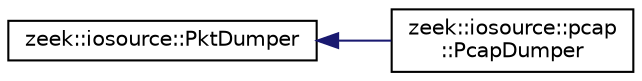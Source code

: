digraph "Graphical Class Hierarchy"
{
 // LATEX_PDF_SIZE
  edge [fontname="Helvetica",fontsize="10",labelfontname="Helvetica",labelfontsize="10"];
  node [fontname="Helvetica",fontsize="10",shape=record];
  rankdir="LR";
  Node0 [label="zeek::iosource::PktDumper",height=0.2,width=0.4,color="black", fillcolor="white", style="filled",URL="$d1/dad/classzeek_1_1iosource_1_1PktDumper.html",tooltip=" "];
  Node0 -> Node1 [dir="back",color="midnightblue",fontsize="10",style="solid",fontname="Helvetica"];
  Node1 [label="zeek::iosource::pcap\l::PcapDumper",height=0.2,width=0.4,color="black", fillcolor="white", style="filled",URL="$d3/d6d/classzeek_1_1iosource_1_1pcap_1_1PcapDumper.html",tooltip=" "];
}

